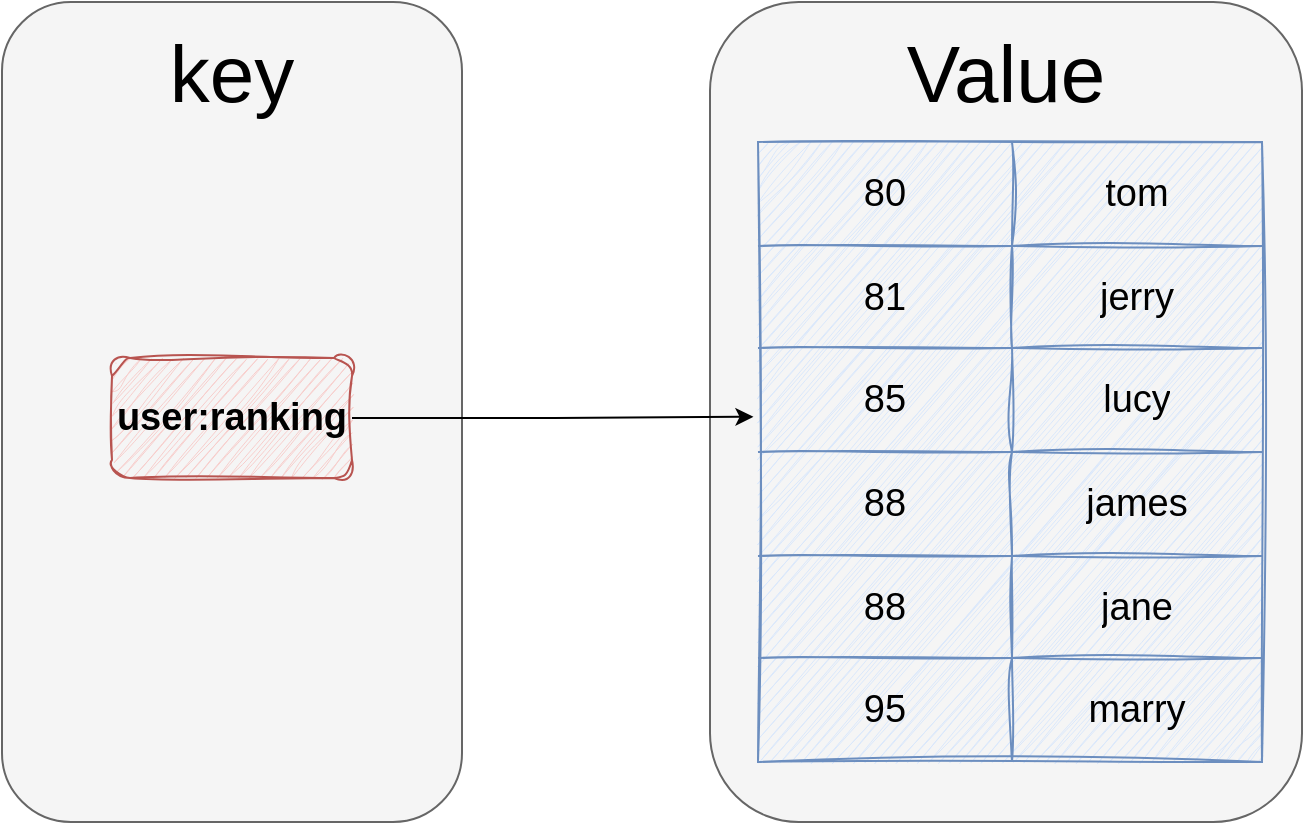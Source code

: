 <mxfile version="21.2.9" type="github">
  <diagram name="第 1 页" id="j49GvRIL2GRFCwkdmflO">
    <mxGraphModel dx="1206" dy="663" grid="0" gridSize="10" guides="1" tooltips="1" connect="1" arrows="1" fold="1" page="1" pageScale="1" pageWidth="827" pageHeight="1169" math="0" shadow="0">
      <root>
        <mxCell id="0" />
        <mxCell id="1" parent="0" />
        <mxCell id="QZrCCBk5yB5lEZgrNjCu-1" value="" style="rounded=1;whiteSpace=wrap;html=1;fillColor=#f5f5f5;fontColor=#333333;strokeColor=#666666;" vertex="1" parent="1">
          <mxGeometry x="60" y="150" width="230" height="410" as="geometry" />
        </mxCell>
        <mxCell id="QZrCCBk5yB5lEZgrNjCu-2" value="user:ranking" style="rounded=1;whiteSpace=wrap;html=1;fillColor=#f8cecc;strokeColor=#b85450;sketch=1;curveFitting=1;jiggle=2;fontSize=19;fontStyle=1" vertex="1" parent="1">
          <mxGeometry x="115" y="328" width="120" height="60" as="geometry" />
        </mxCell>
        <mxCell id="QZrCCBk5yB5lEZgrNjCu-3" value="" style="rounded=1;whiteSpace=wrap;html=1;fillColor=#f5f5f5;fontColor=#333333;strokeColor=#666666;" vertex="1" parent="1">
          <mxGeometry x="414" y="150" width="296" height="410" as="geometry" />
        </mxCell>
        <mxCell id="QZrCCBk5yB5lEZgrNjCu-4" value="" style="shape=table;startSize=0;container=1;collapsible=0;childLayout=tableLayout;fontSize=19;sketch=1;curveFitting=1;jiggle=2;fillColor=#dae8fc;strokeColor=#6c8ebf;" vertex="1" parent="1">
          <mxGeometry x="438" y="220" width="252" height="310" as="geometry" />
        </mxCell>
        <mxCell id="QZrCCBk5yB5lEZgrNjCu-5" value="" style="shape=tableRow;horizontal=0;startSize=0;swimlaneHead=0;swimlaneBody=0;strokeColor=inherit;top=0;left=0;bottom=0;right=0;collapsible=0;dropTarget=0;fillColor=none;points=[[0,0.5],[1,0.5]];portConstraint=eastwest;" vertex="1" parent="QZrCCBk5yB5lEZgrNjCu-4">
          <mxGeometry width="252" height="52" as="geometry" />
        </mxCell>
        <mxCell id="QZrCCBk5yB5lEZgrNjCu-6" value="80" style="shape=partialRectangle;html=1;whiteSpace=wrap;connectable=0;strokeColor=inherit;overflow=hidden;fillColor=none;top=0;left=0;bottom=0;right=0;pointerEvents=1;fontSize=19;" vertex="1" parent="QZrCCBk5yB5lEZgrNjCu-5">
          <mxGeometry width="127" height="52" as="geometry">
            <mxRectangle width="127" height="52" as="alternateBounds" />
          </mxGeometry>
        </mxCell>
        <mxCell id="QZrCCBk5yB5lEZgrNjCu-7" value="tom" style="shape=partialRectangle;html=1;whiteSpace=wrap;connectable=0;strokeColor=inherit;overflow=hidden;fillColor=none;top=0;left=0;bottom=0;right=0;pointerEvents=1;fontSize=19;" vertex="1" parent="QZrCCBk5yB5lEZgrNjCu-5">
          <mxGeometry x="127" width="125" height="52" as="geometry">
            <mxRectangle width="125" height="52" as="alternateBounds" />
          </mxGeometry>
        </mxCell>
        <mxCell id="QZrCCBk5yB5lEZgrNjCu-8" value="" style="shape=tableRow;horizontal=0;startSize=0;swimlaneHead=0;swimlaneBody=0;strokeColor=inherit;top=0;left=0;bottom=0;right=0;collapsible=0;dropTarget=0;fillColor=none;points=[[0,0.5],[1,0.5]];portConstraint=eastwest;fontSize=19;" vertex="1" parent="QZrCCBk5yB5lEZgrNjCu-4">
          <mxGeometry y="52" width="252" height="51" as="geometry" />
        </mxCell>
        <mxCell id="QZrCCBk5yB5lEZgrNjCu-9" value="&lt;font style=&quot;font-size: 19px;&quot;&gt;81&lt;/font&gt;" style="shape=partialRectangle;html=1;whiteSpace=wrap;connectable=0;strokeColor=inherit;overflow=hidden;fillColor=none;top=0;left=0;bottom=0;right=0;pointerEvents=1;" vertex="1" parent="QZrCCBk5yB5lEZgrNjCu-8">
          <mxGeometry width="127" height="51" as="geometry">
            <mxRectangle width="127" height="51" as="alternateBounds" />
          </mxGeometry>
        </mxCell>
        <mxCell id="QZrCCBk5yB5lEZgrNjCu-10" value="jerry" style="shape=partialRectangle;html=1;whiteSpace=wrap;connectable=0;strokeColor=inherit;overflow=hidden;fillColor=none;top=0;left=0;bottom=0;right=0;pointerEvents=1;fontSize=19;" vertex="1" parent="QZrCCBk5yB5lEZgrNjCu-8">
          <mxGeometry x="127" width="125" height="51" as="geometry">
            <mxRectangle width="125" height="51" as="alternateBounds" />
          </mxGeometry>
        </mxCell>
        <mxCell id="QZrCCBk5yB5lEZgrNjCu-11" value="" style="shape=tableRow;horizontal=0;startSize=0;swimlaneHead=0;swimlaneBody=0;strokeColor=inherit;top=0;left=0;bottom=0;right=0;collapsible=0;dropTarget=0;fillColor=none;points=[[0,0.5],[1,0.5]];portConstraint=eastwest;" vertex="1" parent="QZrCCBk5yB5lEZgrNjCu-4">
          <mxGeometry y="103" width="252" height="52" as="geometry" />
        </mxCell>
        <mxCell id="QZrCCBk5yB5lEZgrNjCu-12" value="85" style="shape=partialRectangle;html=1;whiteSpace=wrap;connectable=0;strokeColor=inherit;overflow=hidden;fillColor=none;top=0;left=0;bottom=0;right=0;pointerEvents=1;fontSize=19;" vertex="1" parent="QZrCCBk5yB5lEZgrNjCu-11">
          <mxGeometry width="127" height="52" as="geometry">
            <mxRectangle width="127" height="52" as="alternateBounds" />
          </mxGeometry>
        </mxCell>
        <mxCell id="QZrCCBk5yB5lEZgrNjCu-13" value="lucy" style="shape=partialRectangle;html=1;whiteSpace=wrap;connectable=0;strokeColor=inherit;overflow=hidden;fillColor=none;top=0;left=0;bottom=0;right=0;pointerEvents=1;fontSize=19;" vertex="1" parent="QZrCCBk5yB5lEZgrNjCu-11">
          <mxGeometry x="127" width="125" height="52" as="geometry">
            <mxRectangle width="125" height="52" as="alternateBounds" />
          </mxGeometry>
        </mxCell>
        <mxCell id="QZrCCBk5yB5lEZgrNjCu-14" value="" style="shape=tableRow;horizontal=0;startSize=0;swimlaneHead=0;swimlaneBody=0;strokeColor=inherit;top=0;left=0;bottom=0;right=0;collapsible=0;dropTarget=0;fillColor=none;points=[[0,0.5],[1,0.5]];portConstraint=eastwest;" vertex="1" parent="QZrCCBk5yB5lEZgrNjCu-4">
          <mxGeometry y="155" width="252" height="52" as="geometry" />
        </mxCell>
        <mxCell id="QZrCCBk5yB5lEZgrNjCu-15" value="88" style="shape=partialRectangle;html=1;whiteSpace=wrap;connectable=0;strokeColor=inherit;overflow=hidden;fillColor=none;top=0;left=0;bottom=0;right=0;pointerEvents=1;fontSize=19;" vertex="1" parent="QZrCCBk5yB5lEZgrNjCu-14">
          <mxGeometry width="127" height="52" as="geometry">
            <mxRectangle width="127" height="52" as="alternateBounds" />
          </mxGeometry>
        </mxCell>
        <mxCell id="QZrCCBk5yB5lEZgrNjCu-16" value="james" style="shape=partialRectangle;html=1;whiteSpace=wrap;connectable=0;strokeColor=inherit;overflow=hidden;fillColor=none;top=0;left=0;bottom=0;right=0;pointerEvents=1;fontSize=19;" vertex="1" parent="QZrCCBk5yB5lEZgrNjCu-14">
          <mxGeometry x="127" width="125" height="52" as="geometry">
            <mxRectangle width="125" height="52" as="alternateBounds" />
          </mxGeometry>
        </mxCell>
        <mxCell id="QZrCCBk5yB5lEZgrNjCu-17" value="" style="shape=tableRow;horizontal=0;startSize=0;swimlaneHead=0;swimlaneBody=0;strokeColor=inherit;top=0;left=0;bottom=0;right=0;collapsible=0;dropTarget=0;fillColor=none;points=[[0,0.5],[1,0.5]];portConstraint=eastwest;" vertex="1" parent="QZrCCBk5yB5lEZgrNjCu-4">
          <mxGeometry y="207" width="252" height="51" as="geometry" />
        </mxCell>
        <mxCell id="QZrCCBk5yB5lEZgrNjCu-18" value="88" style="shape=partialRectangle;html=1;whiteSpace=wrap;connectable=0;strokeColor=inherit;overflow=hidden;fillColor=none;top=0;left=0;bottom=0;right=0;pointerEvents=1;fontSize=19;" vertex="1" parent="QZrCCBk5yB5lEZgrNjCu-17">
          <mxGeometry width="127" height="51" as="geometry">
            <mxRectangle width="127" height="51" as="alternateBounds" />
          </mxGeometry>
        </mxCell>
        <mxCell id="QZrCCBk5yB5lEZgrNjCu-19" value="jane" style="shape=partialRectangle;html=1;whiteSpace=wrap;connectable=0;strokeColor=inherit;overflow=hidden;fillColor=none;top=0;left=0;bottom=0;right=0;pointerEvents=1;fontSize=19;" vertex="1" parent="QZrCCBk5yB5lEZgrNjCu-17">
          <mxGeometry x="127" width="125" height="51" as="geometry">
            <mxRectangle width="125" height="51" as="alternateBounds" />
          </mxGeometry>
        </mxCell>
        <mxCell id="QZrCCBk5yB5lEZgrNjCu-20" value="" style="shape=tableRow;horizontal=0;startSize=0;swimlaneHead=0;swimlaneBody=0;strokeColor=inherit;top=0;left=0;bottom=0;right=0;collapsible=0;dropTarget=0;fillColor=none;points=[[0,0.5],[1,0.5]];portConstraint=eastwest;" vertex="1" parent="QZrCCBk5yB5lEZgrNjCu-4">
          <mxGeometry y="258" width="252" height="52" as="geometry" />
        </mxCell>
        <mxCell id="QZrCCBk5yB5lEZgrNjCu-21" value="95" style="shape=partialRectangle;html=1;whiteSpace=wrap;connectable=0;strokeColor=inherit;overflow=hidden;fillColor=none;top=0;left=0;bottom=0;right=0;pointerEvents=1;fontSize=19;" vertex="1" parent="QZrCCBk5yB5lEZgrNjCu-20">
          <mxGeometry width="127" height="52" as="geometry">
            <mxRectangle width="127" height="52" as="alternateBounds" />
          </mxGeometry>
        </mxCell>
        <mxCell id="QZrCCBk5yB5lEZgrNjCu-22" value="marry" style="shape=partialRectangle;html=1;whiteSpace=wrap;connectable=0;strokeColor=inherit;overflow=hidden;fillColor=none;top=0;left=0;bottom=0;right=0;pointerEvents=1;fontSize=19;" vertex="1" parent="QZrCCBk5yB5lEZgrNjCu-20">
          <mxGeometry x="127" width="125" height="52" as="geometry">
            <mxRectangle width="125" height="52" as="alternateBounds" />
          </mxGeometry>
        </mxCell>
        <mxCell id="QZrCCBk5yB5lEZgrNjCu-23" value="&lt;font style=&quot;font-size: 40px;&quot;&gt;key&lt;/font&gt;" style="text;html=1;strokeColor=none;fillColor=none;align=center;verticalAlign=middle;whiteSpace=wrap;rounded=0;fontSize=40;" vertex="1" parent="1">
          <mxGeometry x="145" y="170" width="60" height="30" as="geometry" />
        </mxCell>
        <mxCell id="QZrCCBk5yB5lEZgrNjCu-24" value="&lt;font style=&quot;font-size: 40px;&quot;&gt;Value&lt;/font&gt;" style="text;html=1;strokeColor=none;fillColor=none;align=center;verticalAlign=middle;whiteSpace=wrap;rounded=0;fontSize=40;" vertex="1" parent="1">
          <mxGeometry x="532" y="170" width="60" height="30" as="geometry" />
        </mxCell>
        <mxCell id="QZrCCBk5yB5lEZgrNjCu-25" style="edgeStyle=orthogonalEdgeStyle;rounded=0;orthogonalLoop=1;jettySize=auto;html=1;exitX=1;exitY=0.5;exitDx=0;exitDy=0;entryX=-0.009;entryY=0.661;entryDx=0;entryDy=0;entryPerimeter=0;" edge="1" parent="1" source="QZrCCBk5yB5lEZgrNjCu-2" target="QZrCCBk5yB5lEZgrNjCu-11">
          <mxGeometry relative="1" as="geometry" />
        </mxCell>
      </root>
    </mxGraphModel>
  </diagram>
</mxfile>
